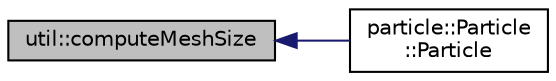 digraph "util::computeMeshSize"
{
  edge [fontname="Helvetica",fontsize="10",labelfontname="Helvetica",labelfontsize="10"];
  node [fontname="Helvetica",fontsize="10",shape=record];
  rankdir="LR";
  Node115 [label="util::computeMeshSize",height=0.2,width=0.4,color="black", fillcolor="grey75", style="filled", fontcolor="black"];
  Node115 -> Node116 [dir="back",color="midnightblue",fontsize="10",style="solid",fontname="Helvetica"];
  Node116 [label="particle::Particle\l::Particle",height=0.2,width=0.4,color="black", fillcolor="white", style="filled",URL="$classparticle_1_1Particle.html#a420f9e3bb2b356a937b2447064494ca1",tooltip="Constructor. "];
}
